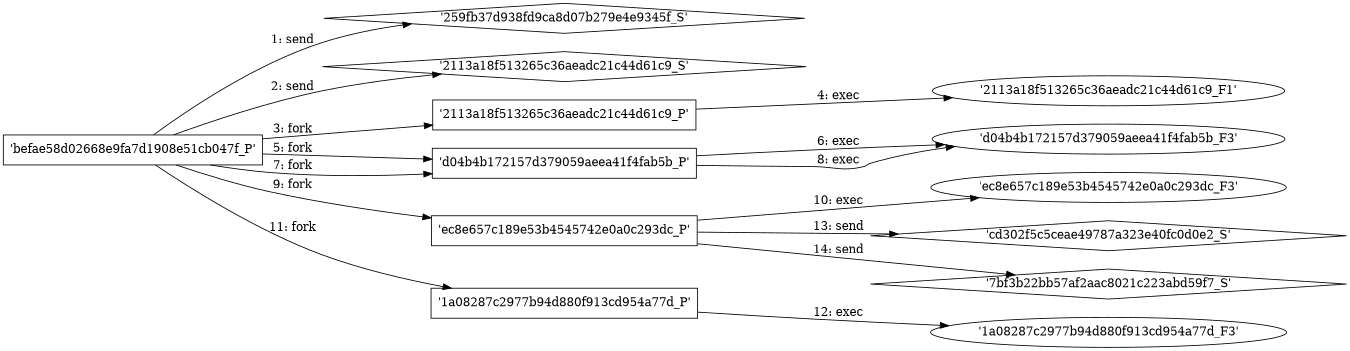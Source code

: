 digraph "D:\Learning\Paper\apt\基于CTI的攻击预警\Dataset\攻击图\ASGfromALLCTI\Vulnerability Spotlight Remotely Exploitable Bugs in Memcached Identified and Patched.dot" {
rankdir="LR"
size="9"
fixedsize="false"
splines="true"
nodesep=0.3
ranksep=0
fontsize=10
overlap="scalexy"
engine= "neato"
	"'259fb37d938fd9ca8d07b279e4e9345f_S'" [node_type=Socket shape=diamond]
	"'befae58d02668e9fa7d1908e51cb047f_P'" [node_type=Process shape=box]
	"'befae58d02668e9fa7d1908e51cb047f_P'" -> "'259fb37d938fd9ca8d07b279e4e9345f_S'" [label="1: send"]
	"'2113a18f513265c36aeadc21c44d61c9_S'" [node_type=Socket shape=diamond]
	"'befae58d02668e9fa7d1908e51cb047f_P'" [node_type=Process shape=box]
	"'befae58d02668e9fa7d1908e51cb047f_P'" -> "'2113a18f513265c36aeadc21c44d61c9_S'" [label="2: send"]
	"'befae58d02668e9fa7d1908e51cb047f_P'" [node_type=Process shape=box]
	"'2113a18f513265c36aeadc21c44d61c9_P'" [node_type=Process shape=box]
	"'befae58d02668e9fa7d1908e51cb047f_P'" -> "'2113a18f513265c36aeadc21c44d61c9_P'" [label="3: fork"]
	"'2113a18f513265c36aeadc21c44d61c9_P'" [node_type=Process shape=box]
	"'2113a18f513265c36aeadc21c44d61c9_F1'" [node_type=File shape=ellipse]
	"'2113a18f513265c36aeadc21c44d61c9_P'" -> "'2113a18f513265c36aeadc21c44d61c9_F1'" [label="4: exec"]
	"'befae58d02668e9fa7d1908e51cb047f_P'" [node_type=Process shape=box]
	"'d04b4b172157d379059aeea41f4fab5b_P'" [node_type=Process shape=box]
	"'befae58d02668e9fa7d1908e51cb047f_P'" -> "'d04b4b172157d379059aeea41f4fab5b_P'" [label="5: fork"]
	"'d04b4b172157d379059aeea41f4fab5b_P'" [node_type=Process shape=box]
	"'d04b4b172157d379059aeea41f4fab5b_F3'" [node_type=File shape=ellipse]
	"'d04b4b172157d379059aeea41f4fab5b_P'" -> "'d04b4b172157d379059aeea41f4fab5b_F3'" [label="6: exec"]
	"'befae58d02668e9fa7d1908e51cb047f_P'" [node_type=Process shape=box]
	"'d04b4b172157d379059aeea41f4fab5b_P'" [node_type=Process shape=box]
	"'befae58d02668e9fa7d1908e51cb047f_P'" -> "'d04b4b172157d379059aeea41f4fab5b_P'" [label="7: fork"]
	"'d04b4b172157d379059aeea41f4fab5b_P'" [node_type=Process shape=box]
	"'d04b4b172157d379059aeea41f4fab5b_F3'" [node_type=File shape=ellipse]
	"'d04b4b172157d379059aeea41f4fab5b_P'" -> "'d04b4b172157d379059aeea41f4fab5b_F3'" [label="8: exec"]
	"'befae58d02668e9fa7d1908e51cb047f_P'" [node_type=Process shape=box]
	"'ec8e657c189e53b4545742e0a0c293dc_P'" [node_type=Process shape=box]
	"'befae58d02668e9fa7d1908e51cb047f_P'" -> "'ec8e657c189e53b4545742e0a0c293dc_P'" [label="9: fork"]
	"'ec8e657c189e53b4545742e0a0c293dc_P'" [node_type=Process shape=box]
	"'ec8e657c189e53b4545742e0a0c293dc_F3'" [node_type=File shape=ellipse]
	"'ec8e657c189e53b4545742e0a0c293dc_P'" -> "'ec8e657c189e53b4545742e0a0c293dc_F3'" [label="10: exec"]
	"'befae58d02668e9fa7d1908e51cb047f_P'" [node_type=Process shape=box]
	"'1a08287c2977b94d880f913cd954a77d_P'" [node_type=Process shape=box]
	"'befae58d02668e9fa7d1908e51cb047f_P'" -> "'1a08287c2977b94d880f913cd954a77d_P'" [label="11: fork"]
	"'1a08287c2977b94d880f913cd954a77d_P'" [node_type=Process shape=box]
	"'1a08287c2977b94d880f913cd954a77d_F3'" [node_type=File shape=ellipse]
	"'1a08287c2977b94d880f913cd954a77d_P'" -> "'1a08287c2977b94d880f913cd954a77d_F3'" [label="12: exec"]
	"'cd302f5c5ceae49787a323e40fc0d0e2_S'" [node_type=Socket shape=diamond]
	"'ec8e657c189e53b4545742e0a0c293dc_P'" [node_type=Process shape=box]
	"'ec8e657c189e53b4545742e0a0c293dc_P'" -> "'cd302f5c5ceae49787a323e40fc0d0e2_S'" [label="13: send"]
	"'7bf3b22bb57af2aac8021c223abd59f7_S'" [node_type=Socket shape=diamond]
	"'ec8e657c189e53b4545742e0a0c293dc_P'" [node_type=Process shape=box]
	"'ec8e657c189e53b4545742e0a0c293dc_P'" -> "'7bf3b22bb57af2aac8021c223abd59f7_S'" [label="14: send"]
}
